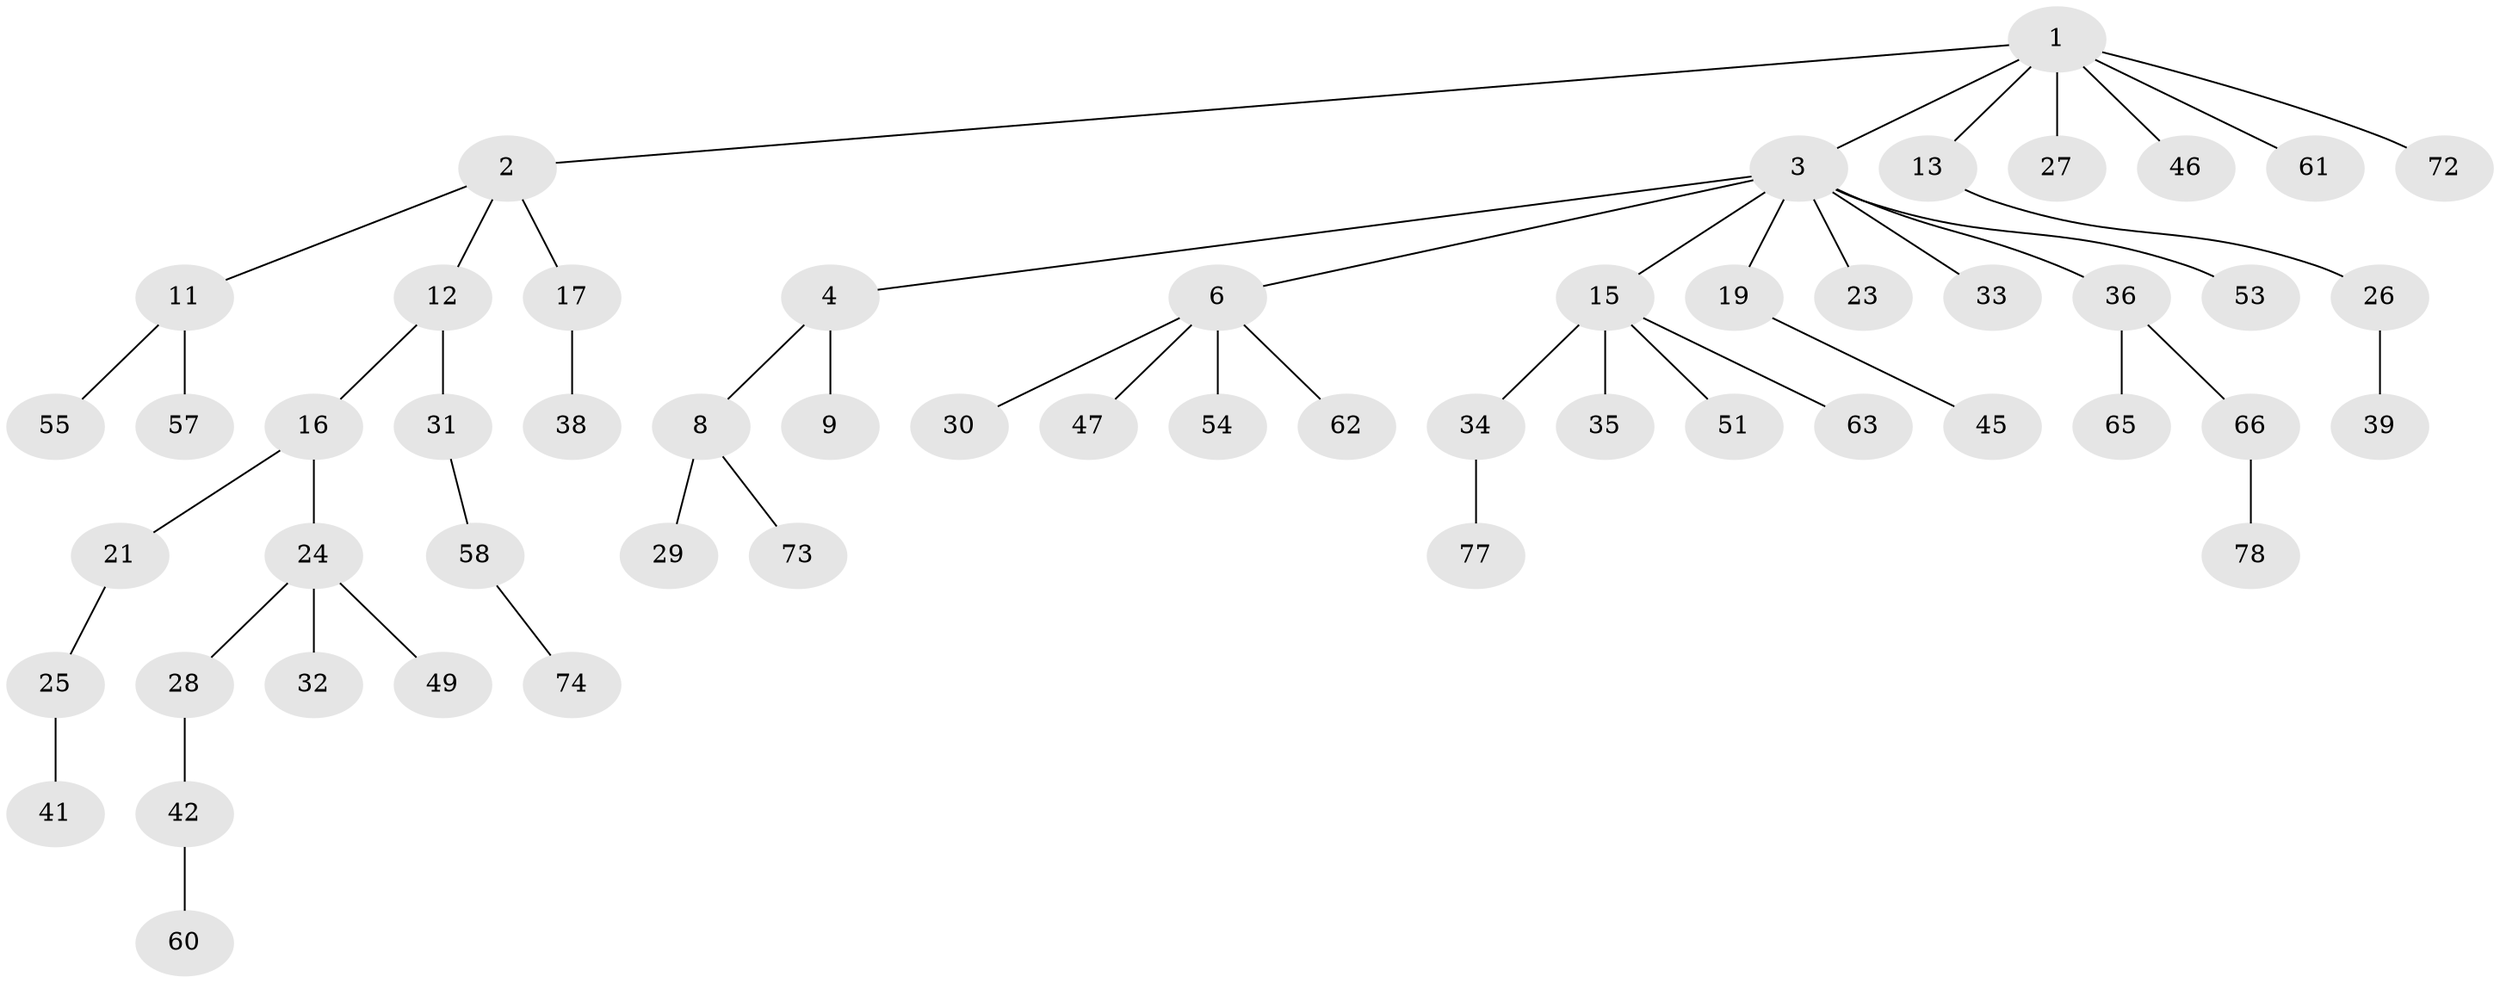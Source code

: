 // original degree distribution, {6: 0.0379746835443038, 5: 0.05063291139240506, 3: 0.11392405063291139, 2: 0.27848101265822783, 4: 0.02531645569620253, 1: 0.4936708860759494}
// Generated by graph-tools (version 1.1) at 2025/42/03/06/25 10:42:04]
// undirected, 54 vertices, 53 edges
graph export_dot {
graph [start="1"]
  node [color=gray90,style=filled];
  1 [super="+10"];
  2 [super="+75"];
  3 [super="+5"];
  4 [super="+7"];
  6 [super="+14"];
  8;
  9 [super="+20"];
  11 [super="+67"];
  12;
  13 [super="+44"];
  15 [super="+56"];
  16 [super="+22"];
  17 [super="+18"];
  19 [super="+37"];
  21;
  23;
  24 [super="+52"];
  25 [super="+76"];
  26;
  27;
  28 [super="+40"];
  29 [super="+69"];
  30;
  31;
  32 [super="+50"];
  33 [super="+48"];
  34;
  35;
  36 [super="+59"];
  38;
  39 [super="+70"];
  41 [super="+43"];
  42 [super="+64"];
  45;
  46;
  47;
  49;
  51;
  53;
  54;
  55 [super="+71"];
  57;
  58;
  60;
  61;
  62;
  63;
  65;
  66 [super="+68"];
  72;
  73;
  74 [super="+79"];
  77;
  78;
  1 -- 2;
  1 -- 3;
  1 -- 13;
  1 -- 27;
  1 -- 46;
  1 -- 72;
  1 -- 61;
  2 -- 11;
  2 -- 12;
  2 -- 17;
  3 -- 4;
  3 -- 6;
  3 -- 23;
  3 -- 33;
  3 -- 19;
  3 -- 36;
  3 -- 53;
  3 -- 15;
  4 -- 9;
  4 -- 8;
  6 -- 30;
  6 -- 47;
  6 -- 54;
  6 -- 62;
  8 -- 29;
  8 -- 73;
  11 -- 55;
  11 -- 57;
  12 -- 16;
  12 -- 31;
  13 -- 26;
  15 -- 34;
  15 -- 35;
  15 -- 51;
  15 -- 63;
  16 -- 21;
  16 -- 24;
  17 -- 38;
  19 -- 45;
  21 -- 25;
  24 -- 28;
  24 -- 32;
  24 -- 49;
  25 -- 41;
  26 -- 39;
  28 -- 42;
  31 -- 58;
  34 -- 77;
  36 -- 65;
  36 -- 66;
  42 -- 60;
  58 -- 74;
  66 -- 78;
}
